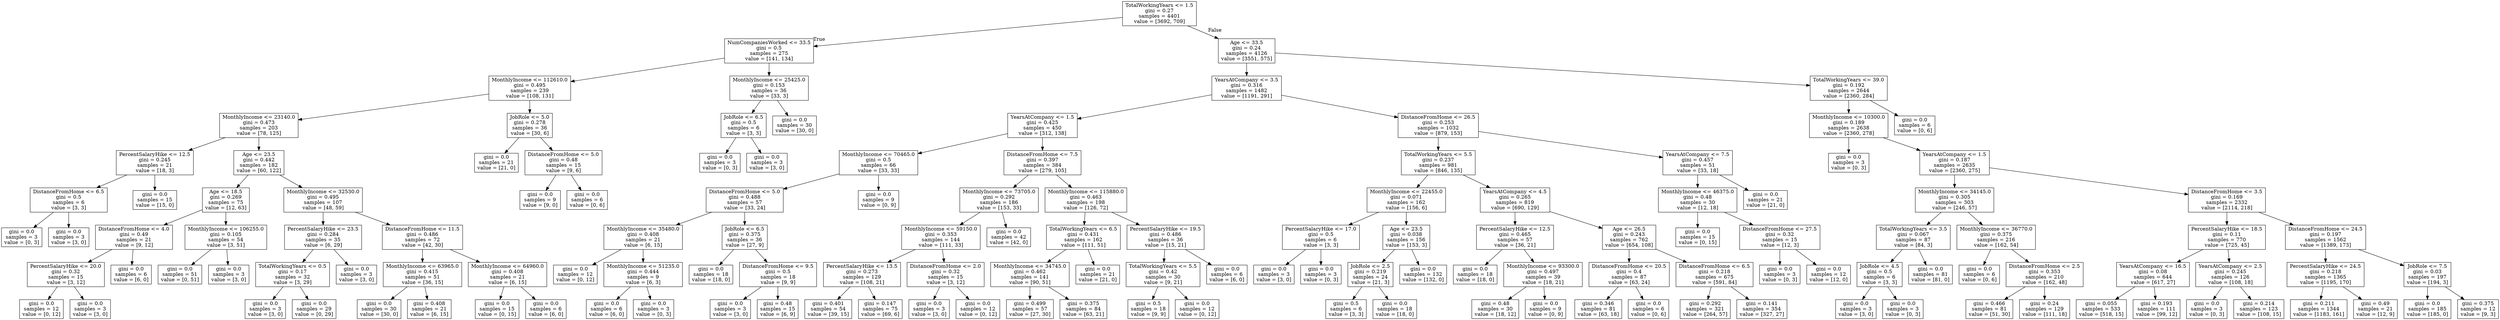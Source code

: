 digraph Tree {
node [shape=box] ;
0 [label="TotalWorkingYears <= 1.5\ngini = 0.27\nsamples = 4401\nvalue = [3692, 709]"] ;
1 [label="NumCompaniesWorked <= 33.5\ngini = 0.5\nsamples = 275\nvalue = [141, 134]"] ;
0 -> 1 [labeldistance=2.5, labelangle=45, headlabel="True"] ;
2 [label="MonthlyIncome <= 112610.0\ngini = 0.495\nsamples = 239\nvalue = [108, 131]"] ;
1 -> 2 ;
3 [label="MonthlyIncome <= 23140.0\ngini = 0.473\nsamples = 203\nvalue = [78, 125]"] ;
2 -> 3 ;
4 [label="PercentSalaryHike <= 12.5\ngini = 0.245\nsamples = 21\nvalue = [18, 3]"] ;
3 -> 4 ;
5 [label="DistanceFromHome <= 6.5\ngini = 0.5\nsamples = 6\nvalue = [3, 3]"] ;
4 -> 5 ;
6 [label="gini = 0.0\nsamples = 3\nvalue = [0, 3]"] ;
5 -> 6 ;
7 [label="gini = 0.0\nsamples = 3\nvalue = [3, 0]"] ;
5 -> 7 ;
8 [label="gini = 0.0\nsamples = 15\nvalue = [15, 0]"] ;
4 -> 8 ;
9 [label="Age <= 23.5\ngini = 0.442\nsamples = 182\nvalue = [60, 122]"] ;
3 -> 9 ;
10 [label="Age <= 18.5\ngini = 0.269\nsamples = 75\nvalue = [12, 63]"] ;
9 -> 10 ;
11 [label="DistanceFromHome <= 4.0\ngini = 0.49\nsamples = 21\nvalue = [9, 12]"] ;
10 -> 11 ;
12 [label="PercentSalaryHike <= 20.0\ngini = 0.32\nsamples = 15\nvalue = [3, 12]"] ;
11 -> 12 ;
13 [label="gini = 0.0\nsamples = 12\nvalue = [0, 12]"] ;
12 -> 13 ;
14 [label="gini = 0.0\nsamples = 3\nvalue = [3, 0]"] ;
12 -> 14 ;
15 [label="gini = 0.0\nsamples = 6\nvalue = [6, 0]"] ;
11 -> 15 ;
16 [label="MonthlyIncome <= 106255.0\ngini = 0.105\nsamples = 54\nvalue = [3, 51]"] ;
10 -> 16 ;
17 [label="gini = 0.0\nsamples = 51\nvalue = [0, 51]"] ;
16 -> 17 ;
18 [label="gini = 0.0\nsamples = 3\nvalue = [3, 0]"] ;
16 -> 18 ;
19 [label="MonthlyIncome <= 32530.0\ngini = 0.495\nsamples = 107\nvalue = [48, 59]"] ;
9 -> 19 ;
20 [label="PercentSalaryHike <= 23.5\ngini = 0.284\nsamples = 35\nvalue = [6, 29]"] ;
19 -> 20 ;
21 [label="TotalWorkingYears <= 0.5\ngini = 0.17\nsamples = 32\nvalue = [3, 29]"] ;
20 -> 21 ;
22 [label="gini = 0.0\nsamples = 3\nvalue = [3, 0]"] ;
21 -> 22 ;
23 [label="gini = 0.0\nsamples = 29\nvalue = [0, 29]"] ;
21 -> 23 ;
24 [label="gini = 0.0\nsamples = 3\nvalue = [3, 0]"] ;
20 -> 24 ;
25 [label="DistanceFromHome <= 11.5\ngini = 0.486\nsamples = 72\nvalue = [42, 30]"] ;
19 -> 25 ;
26 [label="MonthlyIncome <= 63965.0\ngini = 0.415\nsamples = 51\nvalue = [36, 15]"] ;
25 -> 26 ;
27 [label="gini = 0.0\nsamples = 30\nvalue = [30, 0]"] ;
26 -> 27 ;
28 [label="gini = 0.408\nsamples = 21\nvalue = [6, 15]"] ;
26 -> 28 ;
29 [label="MonthlyIncome <= 64960.0\ngini = 0.408\nsamples = 21\nvalue = [6, 15]"] ;
25 -> 29 ;
30 [label="gini = 0.0\nsamples = 15\nvalue = [0, 15]"] ;
29 -> 30 ;
31 [label="gini = 0.0\nsamples = 6\nvalue = [6, 0]"] ;
29 -> 31 ;
32 [label="JobRole <= 5.0\ngini = 0.278\nsamples = 36\nvalue = [30, 6]"] ;
2 -> 32 ;
33 [label="gini = 0.0\nsamples = 21\nvalue = [21, 0]"] ;
32 -> 33 ;
34 [label="DistanceFromHome <= 5.0\ngini = 0.48\nsamples = 15\nvalue = [9, 6]"] ;
32 -> 34 ;
35 [label="gini = 0.0\nsamples = 9\nvalue = [9, 0]"] ;
34 -> 35 ;
36 [label="gini = 0.0\nsamples = 6\nvalue = [0, 6]"] ;
34 -> 36 ;
37 [label="MonthlyIncome <= 25425.0\ngini = 0.153\nsamples = 36\nvalue = [33, 3]"] ;
1 -> 37 ;
38 [label="JobRole <= 6.5\ngini = 0.5\nsamples = 6\nvalue = [3, 3]"] ;
37 -> 38 ;
39 [label="gini = 0.0\nsamples = 3\nvalue = [0, 3]"] ;
38 -> 39 ;
40 [label="gini = 0.0\nsamples = 3\nvalue = [3, 0]"] ;
38 -> 40 ;
41 [label="gini = 0.0\nsamples = 30\nvalue = [30, 0]"] ;
37 -> 41 ;
42 [label="Age <= 33.5\ngini = 0.24\nsamples = 4126\nvalue = [3551, 575]"] ;
0 -> 42 [labeldistance=2.5, labelangle=-45, headlabel="False"] ;
43 [label="YearsAtCompany <= 3.5\ngini = 0.316\nsamples = 1482\nvalue = [1191, 291]"] ;
42 -> 43 ;
44 [label="YearsAtCompany <= 1.5\ngini = 0.425\nsamples = 450\nvalue = [312, 138]"] ;
43 -> 44 ;
45 [label="MonthlyIncome <= 70465.0\ngini = 0.5\nsamples = 66\nvalue = [33, 33]"] ;
44 -> 45 ;
46 [label="DistanceFromHome <= 5.0\ngini = 0.488\nsamples = 57\nvalue = [33, 24]"] ;
45 -> 46 ;
47 [label="MonthlyIncome <= 35480.0\ngini = 0.408\nsamples = 21\nvalue = [6, 15]"] ;
46 -> 47 ;
48 [label="gini = 0.0\nsamples = 12\nvalue = [0, 12]"] ;
47 -> 48 ;
49 [label="MonthlyIncome <= 51235.0\ngini = 0.444\nsamples = 9\nvalue = [6, 3]"] ;
47 -> 49 ;
50 [label="gini = 0.0\nsamples = 6\nvalue = [6, 0]"] ;
49 -> 50 ;
51 [label="gini = 0.0\nsamples = 3\nvalue = [0, 3]"] ;
49 -> 51 ;
52 [label="JobRole <= 6.5\ngini = 0.375\nsamples = 36\nvalue = [27, 9]"] ;
46 -> 52 ;
53 [label="gini = 0.0\nsamples = 18\nvalue = [18, 0]"] ;
52 -> 53 ;
54 [label="DistanceFromHome <= 9.5\ngini = 0.5\nsamples = 18\nvalue = [9, 9]"] ;
52 -> 54 ;
55 [label="gini = 0.0\nsamples = 3\nvalue = [3, 0]"] ;
54 -> 55 ;
56 [label="gini = 0.48\nsamples = 15\nvalue = [6, 9]"] ;
54 -> 56 ;
57 [label="gini = 0.0\nsamples = 9\nvalue = [0, 9]"] ;
45 -> 57 ;
58 [label="DistanceFromHome <= 7.5\ngini = 0.397\nsamples = 384\nvalue = [279, 105]"] ;
44 -> 58 ;
59 [label="MonthlyIncome <= 73705.0\ngini = 0.292\nsamples = 186\nvalue = [153, 33]"] ;
58 -> 59 ;
60 [label="MonthlyIncome <= 59150.0\ngini = 0.353\nsamples = 144\nvalue = [111, 33]"] ;
59 -> 60 ;
61 [label="PercentSalaryHike <= 13.5\ngini = 0.273\nsamples = 129\nvalue = [108, 21]"] ;
60 -> 61 ;
62 [label="gini = 0.401\nsamples = 54\nvalue = [39, 15]"] ;
61 -> 62 ;
63 [label="gini = 0.147\nsamples = 75\nvalue = [69, 6]"] ;
61 -> 63 ;
64 [label="DistanceFromHome <= 2.0\ngini = 0.32\nsamples = 15\nvalue = [3, 12]"] ;
60 -> 64 ;
65 [label="gini = 0.0\nsamples = 3\nvalue = [3, 0]"] ;
64 -> 65 ;
66 [label="gini = 0.0\nsamples = 12\nvalue = [0, 12]"] ;
64 -> 66 ;
67 [label="gini = 0.0\nsamples = 42\nvalue = [42, 0]"] ;
59 -> 67 ;
68 [label="MonthlyIncome <= 115880.0\ngini = 0.463\nsamples = 198\nvalue = [126, 72]"] ;
58 -> 68 ;
69 [label="TotalWorkingYears <= 6.5\ngini = 0.431\nsamples = 162\nvalue = [111, 51]"] ;
68 -> 69 ;
70 [label="MonthlyIncome <= 34745.0\ngini = 0.462\nsamples = 141\nvalue = [90, 51]"] ;
69 -> 70 ;
71 [label="gini = 0.499\nsamples = 57\nvalue = [27, 30]"] ;
70 -> 71 ;
72 [label="gini = 0.375\nsamples = 84\nvalue = [63, 21]"] ;
70 -> 72 ;
73 [label="gini = 0.0\nsamples = 21\nvalue = [21, 0]"] ;
69 -> 73 ;
74 [label="PercentSalaryHike <= 19.5\ngini = 0.486\nsamples = 36\nvalue = [15, 21]"] ;
68 -> 74 ;
75 [label="TotalWorkingYears <= 5.5\ngini = 0.42\nsamples = 30\nvalue = [9, 21]"] ;
74 -> 75 ;
76 [label="gini = 0.5\nsamples = 18\nvalue = [9, 9]"] ;
75 -> 76 ;
77 [label="gini = 0.0\nsamples = 12\nvalue = [0, 12]"] ;
75 -> 77 ;
78 [label="gini = 0.0\nsamples = 6\nvalue = [6, 0]"] ;
74 -> 78 ;
79 [label="DistanceFromHome <= 26.5\ngini = 0.253\nsamples = 1032\nvalue = [879, 153]"] ;
43 -> 79 ;
80 [label="TotalWorkingYears <= 5.5\ngini = 0.237\nsamples = 981\nvalue = [846, 135]"] ;
79 -> 80 ;
81 [label="MonthlyIncome <= 22455.0\ngini = 0.071\nsamples = 162\nvalue = [156, 6]"] ;
80 -> 81 ;
82 [label="PercentSalaryHike <= 17.0\ngini = 0.5\nsamples = 6\nvalue = [3, 3]"] ;
81 -> 82 ;
83 [label="gini = 0.0\nsamples = 3\nvalue = [3, 0]"] ;
82 -> 83 ;
84 [label="gini = 0.0\nsamples = 3\nvalue = [0, 3]"] ;
82 -> 84 ;
85 [label="Age <= 23.5\ngini = 0.038\nsamples = 156\nvalue = [153, 3]"] ;
81 -> 85 ;
86 [label="JobRole <= 2.5\ngini = 0.219\nsamples = 24\nvalue = [21, 3]"] ;
85 -> 86 ;
87 [label="gini = 0.5\nsamples = 6\nvalue = [3, 3]"] ;
86 -> 87 ;
88 [label="gini = 0.0\nsamples = 18\nvalue = [18, 0]"] ;
86 -> 88 ;
89 [label="gini = 0.0\nsamples = 132\nvalue = [132, 0]"] ;
85 -> 89 ;
90 [label="YearsAtCompany <= 4.5\ngini = 0.265\nsamples = 819\nvalue = [690, 129]"] ;
80 -> 90 ;
91 [label="PercentSalaryHike <= 12.5\ngini = 0.465\nsamples = 57\nvalue = [36, 21]"] ;
90 -> 91 ;
92 [label="gini = 0.0\nsamples = 18\nvalue = [18, 0]"] ;
91 -> 92 ;
93 [label="MonthlyIncome <= 93300.0\ngini = 0.497\nsamples = 39\nvalue = [18, 21]"] ;
91 -> 93 ;
94 [label="gini = 0.48\nsamples = 30\nvalue = [18, 12]"] ;
93 -> 94 ;
95 [label="gini = 0.0\nsamples = 9\nvalue = [0, 9]"] ;
93 -> 95 ;
96 [label="Age <= 26.5\ngini = 0.243\nsamples = 762\nvalue = [654, 108]"] ;
90 -> 96 ;
97 [label="DistanceFromHome <= 20.5\ngini = 0.4\nsamples = 87\nvalue = [63, 24]"] ;
96 -> 97 ;
98 [label="gini = 0.346\nsamples = 81\nvalue = [63, 18]"] ;
97 -> 98 ;
99 [label="gini = 0.0\nsamples = 6\nvalue = [0, 6]"] ;
97 -> 99 ;
100 [label="DistanceFromHome <= 6.5\ngini = 0.218\nsamples = 675\nvalue = [591, 84]"] ;
96 -> 100 ;
101 [label="gini = 0.292\nsamples = 321\nvalue = [264, 57]"] ;
100 -> 101 ;
102 [label="gini = 0.141\nsamples = 354\nvalue = [327, 27]"] ;
100 -> 102 ;
103 [label="YearsAtCompany <= 7.5\ngini = 0.457\nsamples = 51\nvalue = [33, 18]"] ;
79 -> 103 ;
104 [label="MonthlyIncome <= 46375.0\ngini = 0.48\nsamples = 30\nvalue = [12, 18]"] ;
103 -> 104 ;
105 [label="gini = 0.0\nsamples = 15\nvalue = [0, 15]"] ;
104 -> 105 ;
106 [label="DistanceFromHome <= 27.5\ngini = 0.32\nsamples = 15\nvalue = [12, 3]"] ;
104 -> 106 ;
107 [label="gini = 0.0\nsamples = 3\nvalue = [0, 3]"] ;
106 -> 107 ;
108 [label="gini = 0.0\nsamples = 12\nvalue = [12, 0]"] ;
106 -> 108 ;
109 [label="gini = 0.0\nsamples = 21\nvalue = [21, 0]"] ;
103 -> 109 ;
110 [label="TotalWorkingYears <= 39.0\ngini = 0.192\nsamples = 2644\nvalue = [2360, 284]"] ;
42 -> 110 ;
111 [label="MonthlyIncome <= 10300.0\ngini = 0.189\nsamples = 2638\nvalue = [2360, 278]"] ;
110 -> 111 ;
112 [label="gini = 0.0\nsamples = 3\nvalue = [0, 3]"] ;
111 -> 112 ;
113 [label="YearsAtCompany <= 1.5\ngini = 0.187\nsamples = 2635\nvalue = [2360, 275]"] ;
111 -> 113 ;
114 [label="MonthlyIncome <= 34145.0\ngini = 0.305\nsamples = 303\nvalue = [246, 57]"] ;
113 -> 114 ;
115 [label="TotalWorkingYears <= 3.5\ngini = 0.067\nsamples = 87\nvalue = [84, 3]"] ;
114 -> 115 ;
116 [label="JobRole <= 4.5\ngini = 0.5\nsamples = 6\nvalue = [3, 3]"] ;
115 -> 116 ;
117 [label="gini = 0.0\nsamples = 3\nvalue = [3, 0]"] ;
116 -> 117 ;
118 [label="gini = 0.0\nsamples = 3\nvalue = [0, 3]"] ;
116 -> 118 ;
119 [label="gini = 0.0\nsamples = 81\nvalue = [81, 0]"] ;
115 -> 119 ;
120 [label="MonthlyIncome <= 36770.0\ngini = 0.375\nsamples = 216\nvalue = [162, 54]"] ;
114 -> 120 ;
121 [label="gini = 0.0\nsamples = 6\nvalue = [0, 6]"] ;
120 -> 121 ;
122 [label="DistanceFromHome <= 2.5\ngini = 0.353\nsamples = 210\nvalue = [162, 48]"] ;
120 -> 122 ;
123 [label="gini = 0.466\nsamples = 81\nvalue = [51, 30]"] ;
122 -> 123 ;
124 [label="gini = 0.24\nsamples = 129\nvalue = [111, 18]"] ;
122 -> 124 ;
125 [label="DistanceFromHome <= 3.5\ngini = 0.169\nsamples = 2332\nvalue = [2114, 218]"] ;
113 -> 125 ;
126 [label="PercentSalaryHike <= 18.5\ngini = 0.11\nsamples = 770\nvalue = [725, 45]"] ;
125 -> 126 ;
127 [label="YearsAtCompany <= 16.5\ngini = 0.08\nsamples = 644\nvalue = [617, 27]"] ;
126 -> 127 ;
128 [label="gini = 0.055\nsamples = 533\nvalue = [518, 15]"] ;
127 -> 128 ;
129 [label="gini = 0.193\nsamples = 111\nvalue = [99, 12]"] ;
127 -> 129 ;
130 [label="YearsAtCompany <= 2.5\ngini = 0.245\nsamples = 126\nvalue = [108, 18]"] ;
126 -> 130 ;
131 [label="gini = 0.0\nsamples = 3\nvalue = [0, 3]"] ;
130 -> 131 ;
132 [label="gini = 0.214\nsamples = 123\nvalue = [108, 15]"] ;
130 -> 132 ;
133 [label="DistanceFromHome <= 24.5\ngini = 0.197\nsamples = 1562\nvalue = [1389, 173]"] ;
125 -> 133 ;
134 [label="PercentSalaryHike <= 24.5\ngini = 0.218\nsamples = 1365\nvalue = [1195, 170]"] ;
133 -> 134 ;
135 [label="gini = 0.211\nsamples = 1344\nvalue = [1183, 161]"] ;
134 -> 135 ;
136 [label="gini = 0.49\nsamples = 21\nvalue = [12, 9]"] ;
134 -> 136 ;
137 [label="JobRole <= 7.5\ngini = 0.03\nsamples = 197\nvalue = [194, 3]"] ;
133 -> 137 ;
138 [label="gini = 0.0\nsamples = 185\nvalue = [185, 0]"] ;
137 -> 138 ;
139 [label="gini = 0.375\nsamples = 12\nvalue = [9, 3]"] ;
137 -> 139 ;
140 [label="gini = 0.0\nsamples = 6\nvalue = [0, 6]"] ;
110 -> 140 ;
}